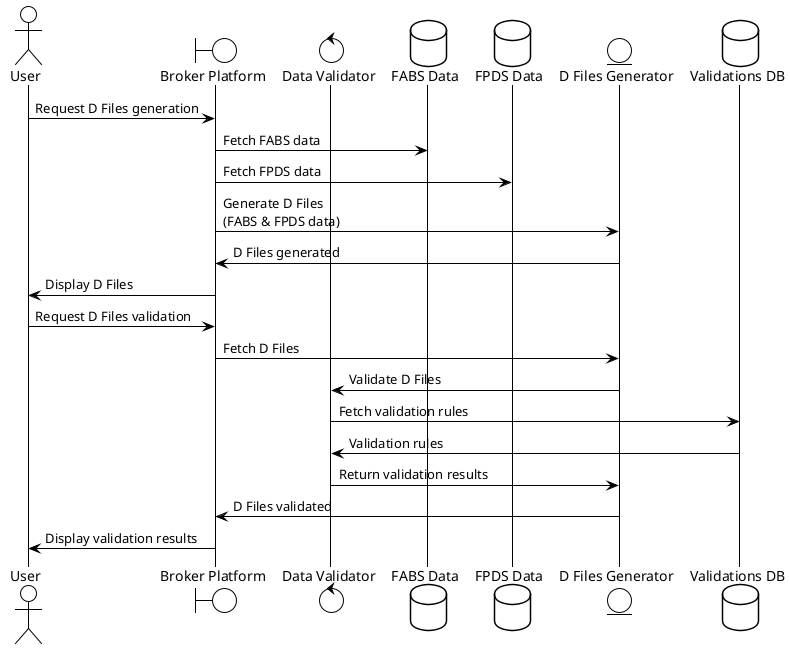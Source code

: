 @startuml
!theme plain

actor user as "User"
boundary system as "Broker Platform"
control validator as "Data Validator"
database fabs_db as "FABS Data"
database fpds_db as "FPDS Data"
entity d_files as "D Files Generator"
database validations_db as "Validations DB"

user -> system : Request D Files generation
system -> fabs_db : Fetch FABS data
system -> fpds_db : Fetch FPDS data
system -> d_files : Generate D Files\n(FABS & FPDS data)
d_files -> system : D Files generated
system -> user : Display D Files

user -> system : Request D Files validation
system -> d_files : Fetch D Files
d_files -> validator : Validate D Files
validator -> validations_db : Fetch validation rules
validations_db -> validator : Validation rules
validator -> d_files : Return validation results
d_files -> system : D Files validated
system -> user : Display validation results

@enduml
